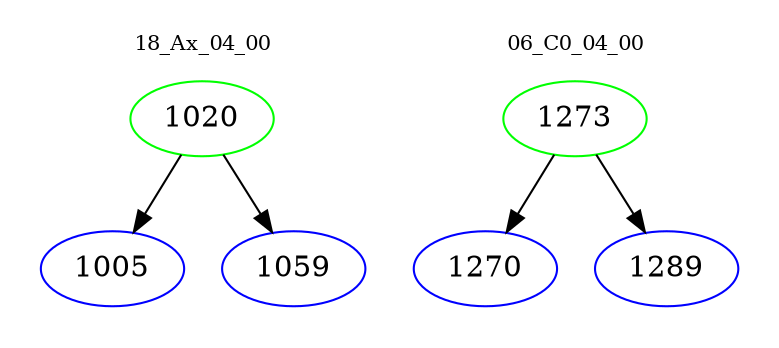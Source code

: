 digraph{
subgraph cluster_0 {
color = white
label = "18_Ax_04_00";
fontsize=10;
T0_1020 [label="1020", color="green"]
T0_1020 -> T0_1005 [color="black"]
T0_1005 [label="1005", color="blue"]
T0_1020 -> T0_1059 [color="black"]
T0_1059 [label="1059", color="blue"]
}
subgraph cluster_1 {
color = white
label = "06_C0_04_00";
fontsize=10;
T1_1273 [label="1273", color="green"]
T1_1273 -> T1_1270 [color="black"]
T1_1270 [label="1270", color="blue"]
T1_1273 -> T1_1289 [color="black"]
T1_1289 [label="1289", color="blue"]
}
}
